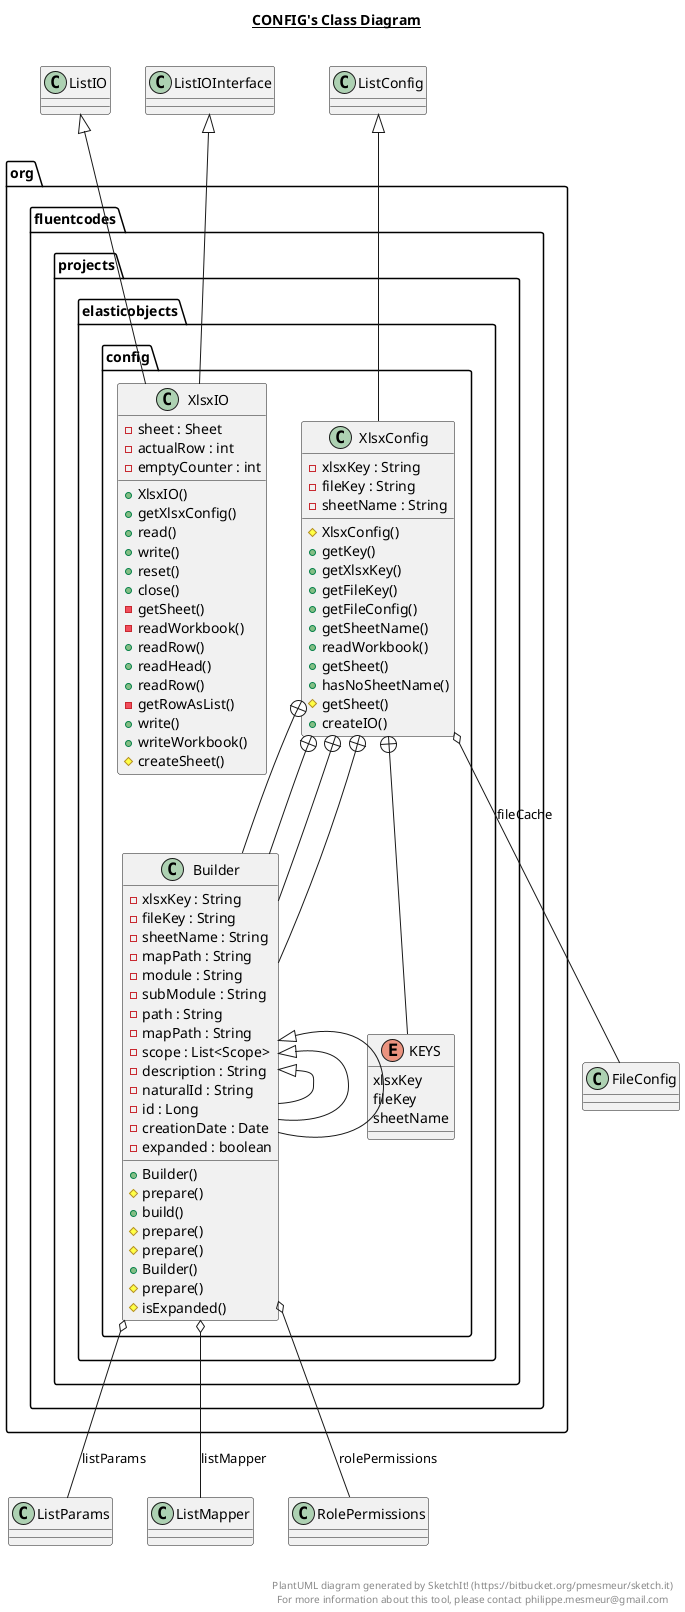 @startuml

title __CONFIG's Class Diagram__\n

  package org.fluentcodes.projects.elasticobjects {
    package org.fluentcodes.projects.elasticobjects.config {
      class XlsxConfig {
          - xlsxKey : String
          - fileKey : String
          - sheetName : String
          # XlsxConfig()
          + getKey()
          + getXlsxKey()
          + getFileKey()
          + getFileConfig()
          + getSheetName()
          + readWorkbook()
          + getSheet()
          + hasNoSheetName()
          # getSheet()
          + createIO()
      }
    }
  }
  

  package org.fluentcodes.projects.elasticobjects {
    package org.fluentcodes.projects.elasticobjects.config {
      class Builder {
          - xlsxKey : String
          - fileKey : String
          - sheetName : String
          + Builder()
          # prepare()
          + build()
      }
    }
  }
  

  package org.fluentcodes.projects.elasticobjects {
    package org.fluentcodes.projects.elasticobjects.config {
      enum KEYS {
        xlsxKey
        fileKey
        sheetName
      }
    }
  }
  

  package org.fluentcodes.projects.elasticobjects {
    package org.fluentcodes.projects.elasticobjects.config {
      class Builder {
          # prepare()
      }
    }
  }
  

  package org.fluentcodes.projects.elasticobjects {
    package org.fluentcodes.projects.elasticobjects.config {
      class Builder {
          - mapPath : String
          # prepare()
      }
    }
  }
  

  package org.fluentcodes.projects.elasticobjects {
    package org.fluentcodes.projects.elasticobjects.config {
      class Builder {
          - module : String
          - subModule : String
          - path : String
          - mapPath : String
          - scope : List<Scope>
          - description : String
          - naturalId : String
          - id : Long
          - creationDate : Date
          - expanded : boolean
          + Builder()
          # prepare()
          # isExpanded()
      }
    }
  }
  

  package org.fluentcodes.projects.elasticobjects {
    package org.fluentcodes.projects.elasticobjects.config {
      class XlsxIO {
          - sheet : Sheet
          - actualRow : int
          - emptyCounter : int
          + XlsxIO()
          + getXlsxConfig()
          + read()
          + write()
          + reset()
          + close()
          - getSheet()
          - readWorkbook()
          + readRow()
          + readHead()
          + readRow()
          - getRowAsList()
          + write()
          + writeWorkbook()
          # createSheet()
      }
    }
  }
  

  XlsxConfig -up-|> ListConfig
  XlsxConfig o-- FileConfig : fileCache
  XlsxConfig +-down- Builder
  XlsxConfig +-down- KEYS
  XlsxConfig +-down- Builder
  XlsxConfig +-down- Builder
  XlsxConfig +-down- Builder
  Builder -up-|> Builder
  Builder -up-|> Builder
  Builder o-- ListParams : listParams
  Builder o-- ListMapper : listMapper
  Builder -up-|> Builder
  Builder o-- RolePermissions : rolePermissions
  XlsxIO -up-|> ListIOInterface
  XlsxIO -up-|> ListIO


right footer


PlantUML diagram generated by SketchIt! (https://bitbucket.org/pmesmeur/sketch.it)
For more information about this tool, please contact philippe.mesmeur@gmail.com
endfooter

@enduml

